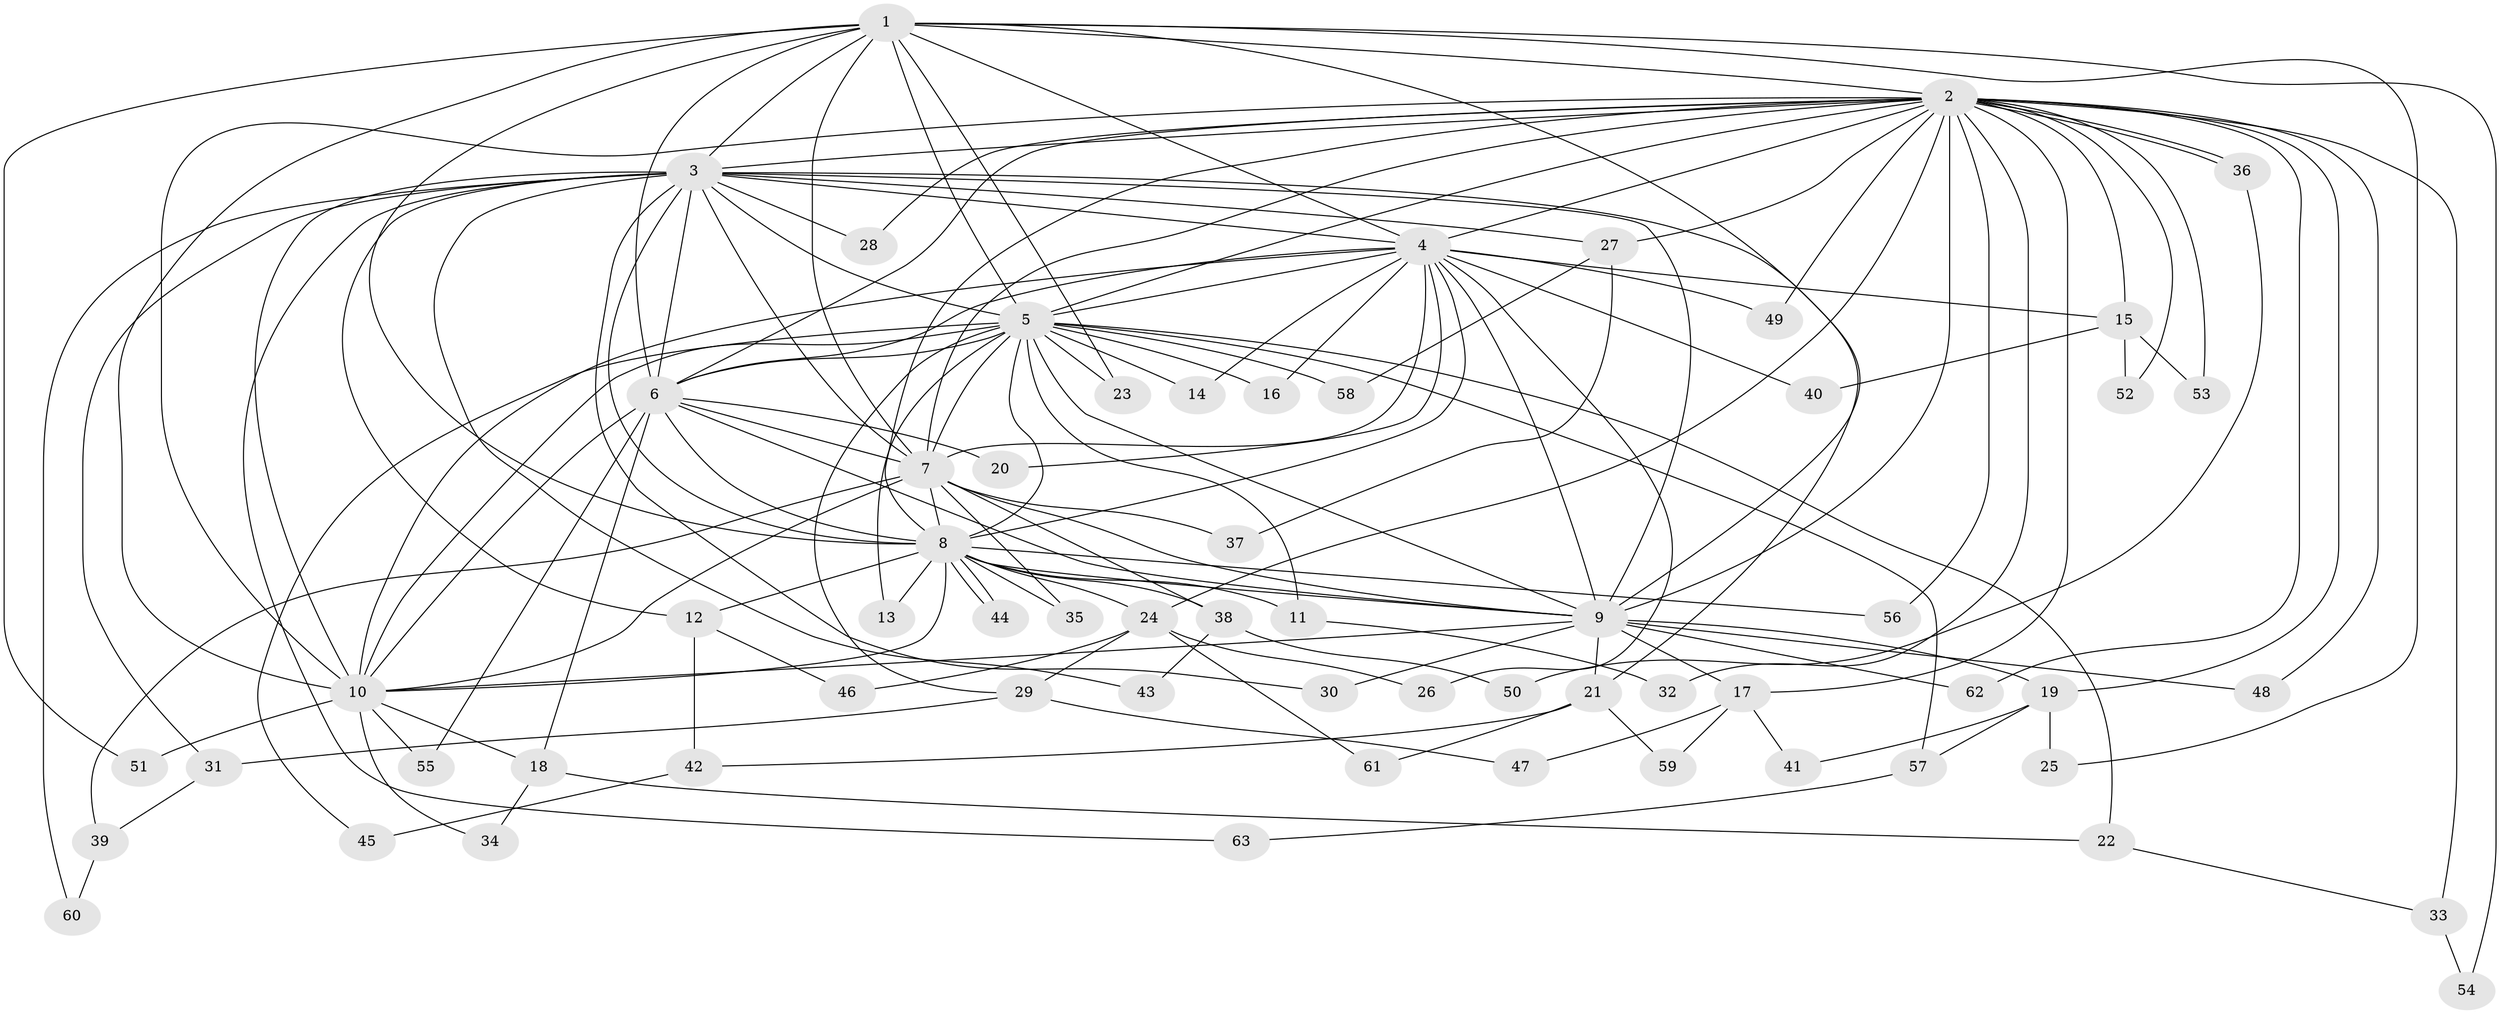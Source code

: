 // Generated by graph-tools (version 1.1) at 2025/45/03/09/25 04:45:17]
// undirected, 63 vertices, 151 edges
graph export_dot {
graph [start="1"]
  node [color=gray90,style=filled];
  1;
  2;
  3;
  4;
  5;
  6;
  7;
  8;
  9;
  10;
  11;
  12;
  13;
  14;
  15;
  16;
  17;
  18;
  19;
  20;
  21;
  22;
  23;
  24;
  25;
  26;
  27;
  28;
  29;
  30;
  31;
  32;
  33;
  34;
  35;
  36;
  37;
  38;
  39;
  40;
  41;
  42;
  43;
  44;
  45;
  46;
  47;
  48;
  49;
  50;
  51;
  52;
  53;
  54;
  55;
  56;
  57;
  58;
  59;
  60;
  61;
  62;
  63;
  1 -- 2;
  1 -- 3;
  1 -- 4;
  1 -- 5;
  1 -- 6;
  1 -- 7;
  1 -- 8;
  1 -- 9;
  1 -- 10;
  1 -- 23;
  1 -- 25;
  1 -- 51;
  1 -- 54;
  2 -- 3;
  2 -- 4;
  2 -- 5;
  2 -- 6;
  2 -- 7;
  2 -- 8;
  2 -- 9;
  2 -- 10;
  2 -- 15;
  2 -- 17;
  2 -- 19;
  2 -- 24;
  2 -- 27;
  2 -- 28;
  2 -- 32;
  2 -- 33;
  2 -- 36;
  2 -- 36;
  2 -- 48;
  2 -- 49;
  2 -- 52;
  2 -- 53;
  2 -- 56;
  2 -- 62;
  3 -- 4;
  3 -- 5;
  3 -- 6;
  3 -- 7;
  3 -- 8;
  3 -- 9;
  3 -- 10;
  3 -- 12;
  3 -- 21;
  3 -- 27;
  3 -- 28;
  3 -- 30;
  3 -- 31;
  3 -- 43;
  3 -- 60;
  3 -- 63;
  4 -- 5;
  4 -- 6;
  4 -- 7;
  4 -- 8;
  4 -- 9;
  4 -- 10;
  4 -- 14;
  4 -- 15;
  4 -- 16;
  4 -- 20;
  4 -- 26;
  4 -- 40;
  4 -- 49;
  5 -- 6;
  5 -- 7;
  5 -- 8;
  5 -- 9;
  5 -- 10;
  5 -- 11;
  5 -- 13;
  5 -- 14;
  5 -- 16;
  5 -- 22;
  5 -- 23;
  5 -- 29;
  5 -- 45;
  5 -- 57;
  5 -- 58;
  6 -- 7;
  6 -- 8;
  6 -- 9;
  6 -- 10;
  6 -- 18;
  6 -- 20;
  6 -- 55;
  7 -- 8;
  7 -- 9;
  7 -- 10;
  7 -- 35;
  7 -- 37;
  7 -- 38;
  7 -- 39;
  8 -- 9;
  8 -- 10;
  8 -- 11;
  8 -- 12;
  8 -- 13;
  8 -- 24;
  8 -- 35;
  8 -- 38;
  8 -- 44;
  8 -- 44;
  8 -- 56;
  9 -- 10;
  9 -- 17;
  9 -- 19;
  9 -- 21;
  9 -- 30;
  9 -- 48;
  9 -- 62;
  10 -- 18;
  10 -- 34;
  10 -- 51;
  10 -- 55;
  11 -- 32;
  12 -- 42;
  12 -- 46;
  15 -- 40;
  15 -- 52;
  15 -- 53;
  17 -- 41;
  17 -- 47;
  17 -- 59;
  18 -- 22;
  18 -- 34;
  19 -- 25;
  19 -- 41;
  19 -- 57;
  21 -- 42;
  21 -- 59;
  21 -- 61;
  22 -- 33;
  24 -- 26;
  24 -- 29;
  24 -- 46;
  24 -- 61;
  27 -- 37;
  27 -- 58;
  29 -- 31;
  29 -- 47;
  31 -- 39;
  33 -- 54;
  36 -- 50;
  38 -- 43;
  38 -- 50;
  39 -- 60;
  42 -- 45;
  57 -- 63;
}
